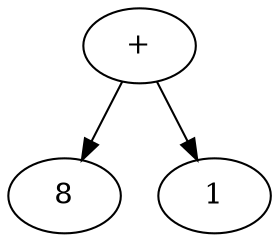 digraph G { 
node3[label = "+"];
node1[label = "8"];
node3 -> node1;
node2[label = "1"];
node3 -> node2;
}